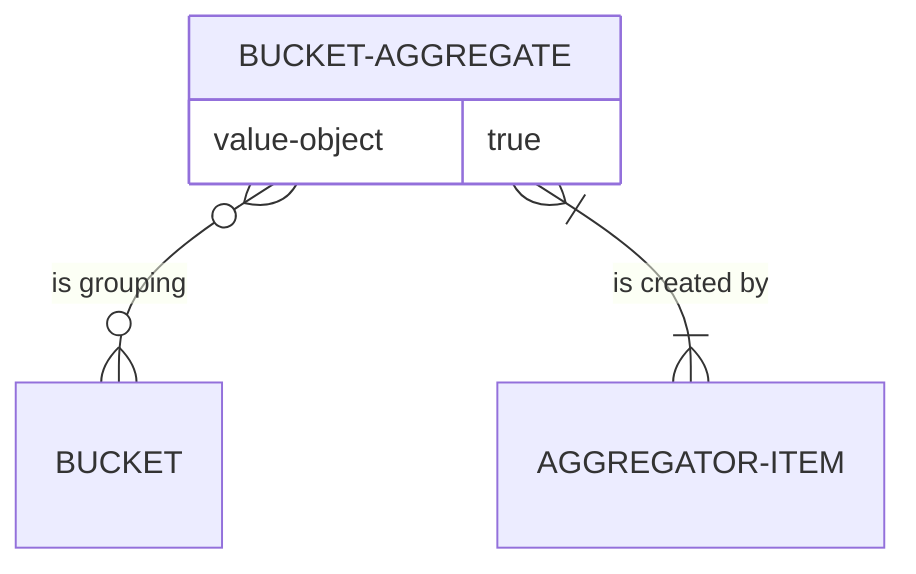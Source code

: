 erDiagram
    BUCKET-AGGREGATE{
        value-object true}
    BUCKET-AGGREGATE o{--o{ BUCKET : "is grouping"
    BUCKET-AGGREGATE |{--|{ AGGREGATOR-ITEM : "is created by"